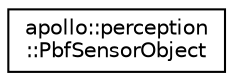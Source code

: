 digraph "Graphical Class Hierarchy"
{
  edge [fontname="Helvetica",fontsize="10",labelfontname="Helvetica",labelfontsize="10"];
  node [fontname="Helvetica",fontsize="10",shape=record];
  rankdir="LR";
  Node1 [label="apollo::perception\l::PbfSensorObject",height=0.2,width=0.4,color="black", fillcolor="white", style="filled",URL="$structapollo_1_1perception_1_1PbfSensorObject.html"];
}
